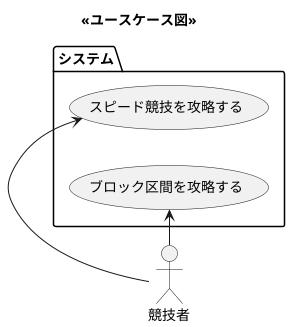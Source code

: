 

@startuml
title << ユースケース図 >>

left to right direction

actor   競技者

package システム {
	usecase		スピード競技を攻略する
	usecase		ブロック区間を攻略する
}

競技者 -> スピード競技を攻略する
競技者 -> ブロック区間を攻略する


@enduml